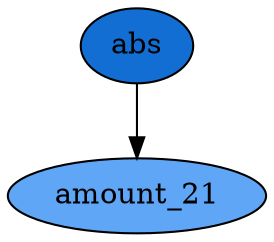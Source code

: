 digraph program {
node [style=filled]
0 [label="abs", fillcolor="#136ed4"] ;
1 [label="amount_21", fillcolor="#60a6f6"] ;
0 -> 1 ;
}
